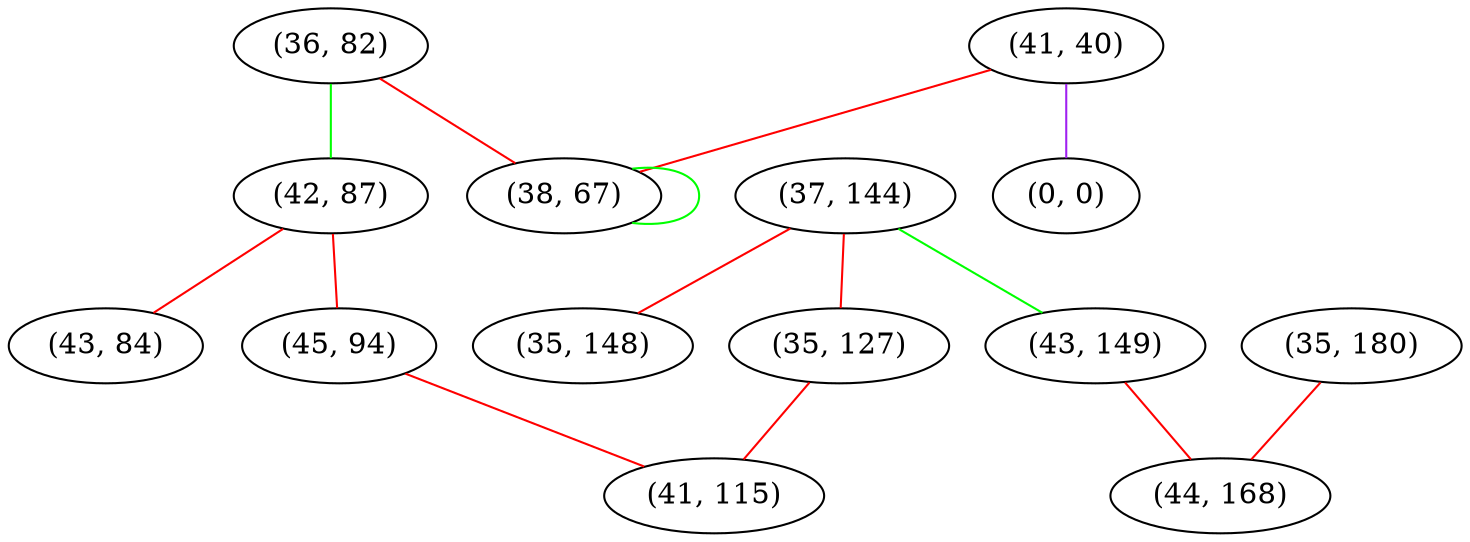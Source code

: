graph "" {
"(36, 82)";
"(42, 87)";
"(37, 144)";
"(35, 148)";
"(41, 40)";
"(35, 180)";
"(38, 67)";
"(35, 127)";
"(0, 0)";
"(43, 84)";
"(43, 149)";
"(45, 94)";
"(41, 115)";
"(44, 168)";
"(36, 82)" -- "(42, 87)"  [color=green, key=0, weight=2];
"(36, 82)" -- "(38, 67)"  [color=red, key=0, weight=1];
"(42, 87)" -- "(45, 94)"  [color=red, key=0, weight=1];
"(42, 87)" -- "(43, 84)"  [color=red, key=0, weight=1];
"(37, 144)" -- "(35, 127)"  [color=red, key=0, weight=1];
"(37, 144)" -- "(35, 148)"  [color=red, key=0, weight=1];
"(37, 144)" -- "(43, 149)"  [color=green, key=0, weight=2];
"(41, 40)" -- "(38, 67)"  [color=red, key=0, weight=1];
"(41, 40)" -- "(0, 0)"  [color=purple, key=0, weight=4];
"(35, 180)" -- "(44, 168)"  [color=red, key=0, weight=1];
"(38, 67)" -- "(38, 67)"  [color=green, key=0, weight=2];
"(35, 127)" -- "(41, 115)"  [color=red, key=0, weight=1];
"(43, 149)" -- "(44, 168)"  [color=red, key=0, weight=1];
"(45, 94)" -- "(41, 115)"  [color=red, key=0, weight=1];
}
